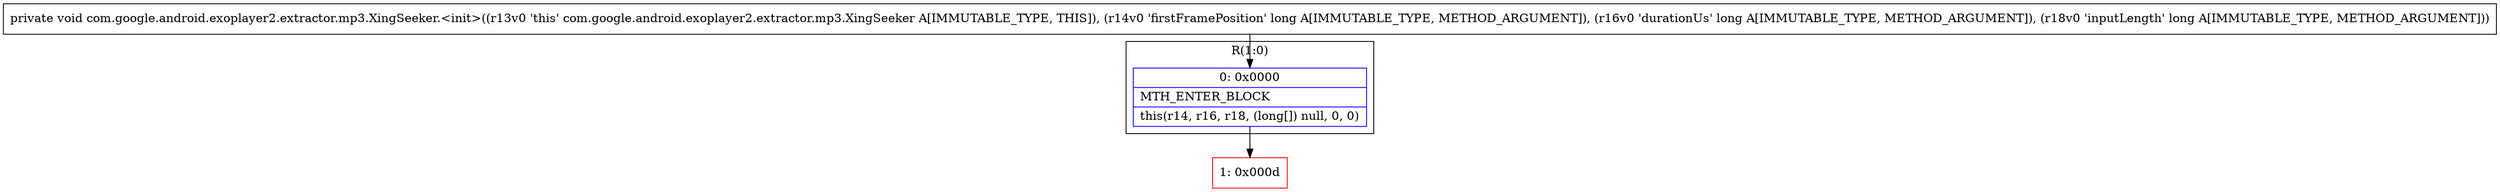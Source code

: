 digraph "CFG forcom.google.android.exoplayer2.extractor.mp3.XingSeeker.\<init\>(JJJ)V" {
subgraph cluster_Region_337802945 {
label = "R(1:0)";
node [shape=record,color=blue];
Node_0 [shape=record,label="{0\:\ 0x0000|MTH_ENTER_BLOCK\l|this(r14, r16, r18, (long[]) null, 0, 0)\l}"];
}
Node_1 [shape=record,color=red,label="{1\:\ 0x000d}"];
MethodNode[shape=record,label="{private void com.google.android.exoplayer2.extractor.mp3.XingSeeker.\<init\>((r13v0 'this' com.google.android.exoplayer2.extractor.mp3.XingSeeker A[IMMUTABLE_TYPE, THIS]), (r14v0 'firstFramePosition' long A[IMMUTABLE_TYPE, METHOD_ARGUMENT]), (r16v0 'durationUs' long A[IMMUTABLE_TYPE, METHOD_ARGUMENT]), (r18v0 'inputLength' long A[IMMUTABLE_TYPE, METHOD_ARGUMENT])) }"];
MethodNode -> Node_0;
Node_0 -> Node_1;
}

